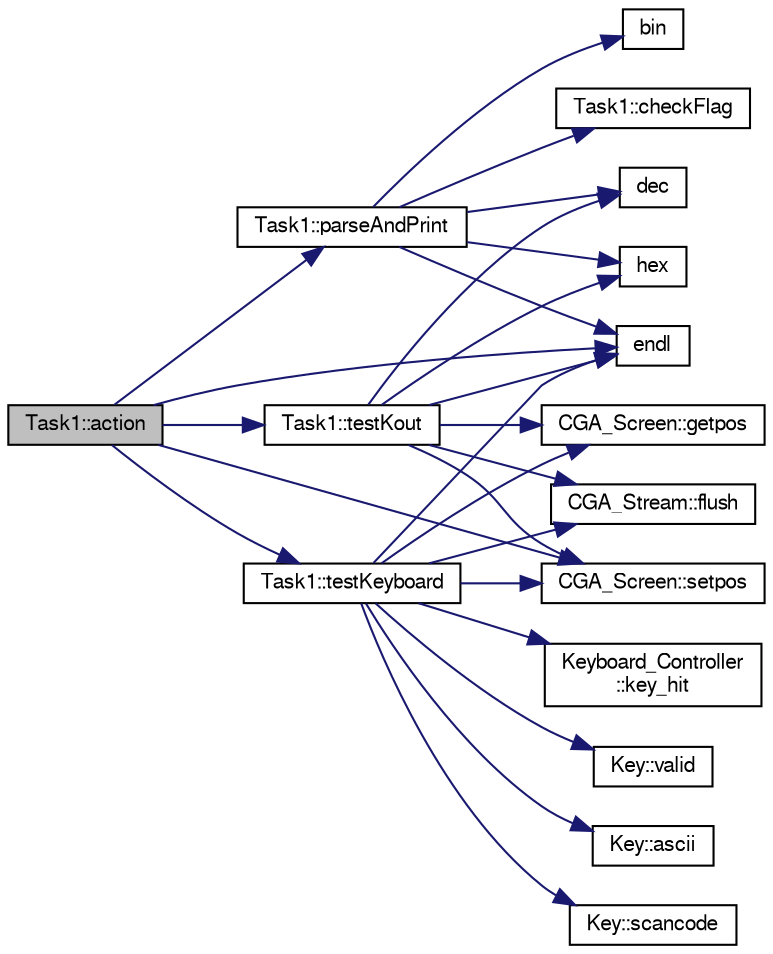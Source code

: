 digraph "Task1::action"
{
  bgcolor="transparent";
  edge [fontname="FreeSans",fontsize="10",labelfontname="FreeSans",labelfontsize="10"];
  node [fontname="FreeSans",fontsize="10",shape=record];
  rankdir="LR";
  Node1 [label="Task1::action",height=0.2,width=0.4,color="black", fillcolor="grey75", style="filled" fontcolor="black"];
  Node1 -> Node2 [color="midnightblue",fontsize="10",style="solid",fontname="FreeSans"];
  Node2 [label="CGA_Screen::setpos",height=0.2,width=0.4,color="black",URL="$classCGA__Screen.html#a346b7ccc05356f76e738a76a24510e33",tooltip="set the cursor position"];
  Node1 -> Node3 [color="midnightblue",fontsize="10",style="solid",fontname="FreeSans"];
  Node3 [label="endl",height=0.2,width=0.4,color="black",URL="$o__stream_8h.html#a28de23f7cab39bdb0f6a5dc3801b6c6d",tooltip="print buffer after adding a newline"];
  Node1 -> Node4 [color="midnightblue",fontsize="10",style="solid",fontname="FreeSans"];
  Node4 [label="Task1::testKout",height=0.2,width=0.4,color="black",URL="$classTask1.html#a48ca608ac9cdc03ab6614a4f61e2448e",tooltip="test the functionality of the Kout object"];
  Node4 -> Node3 [color="midnightblue",fontsize="10",style="solid",fontname="FreeSans"];
  Node4 -> Node5 [color="midnightblue",fontsize="10",style="solid",fontname="FreeSans"];
  Node5 [label="CGA_Screen::getpos",height=0.2,width=0.4,color="black",URL="$classCGA__Screen.html#a6f47426c0cf0662b6835d64e08cf929e",tooltip="get the cursor position"];
  Node4 -> Node6 [color="midnightblue",fontsize="10",style="solid",fontname="FreeSans"];
  Node6 [label="CGA_Stream::flush",height=0.2,width=0.4,color="black",URL="$classCGA__Stream.html#a73572f5377a28f09ee9dc3af7b5a65b9",tooltip="ausgeben des Inhaltes des internen Puffers"];
  Node4 -> Node2 [color="midnightblue",fontsize="10",style="solid",fontname="FreeSans"];
  Node4 -> Node7 [color="midnightblue",fontsize="10",style="solid",fontname="FreeSans"];
  Node7 [label="dec",height=0.2,width=0.4,color="black",URL="$o__stream_8h.html#a143762d59413d6d7cae38fb25104c5c4",tooltip="switch basis of o_stream to decimal"];
  Node4 -> Node8 [color="midnightblue",fontsize="10",style="solid",fontname="FreeSans"];
  Node8 [label="hex",height=0.2,width=0.4,color="black",URL="$o__stream_8h.html#ac9bf4a3a6b7a2f0105d73ce270f5e69d",tooltip="switch basis of o_stream to hexadecimal"];
  Node1 -> Node9 [color="midnightblue",fontsize="10",style="solid",fontname="FreeSans"];
  Node9 [label="Task1::parseAndPrint",height=0.2,width=0.4,color="black",URL="$classTask1.html#af4e3f3b3085e350a5e939da4dba2738d",tooltip="parse and print the multiboot information"];
  Node9 -> Node3 [color="midnightblue",fontsize="10",style="solid",fontname="FreeSans"];
  Node9 -> Node10 [color="midnightblue",fontsize="10",style="solid",fontname="FreeSans"];
  Node10 [label="bin",height=0.2,width=0.4,color="black",URL="$o__stream_8h.html#a53efad1d7227486b7c2208929d9b4390",tooltip="switch basis of o_stream to binary"];
  Node9 -> Node7 [color="midnightblue",fontsize="10",style="solid",fontname="FreeSans"];
  Node9 -> Node11 [color="midnightblue",fontsize="10",style="solid",fontname="FreeSans"];
  Node11 [label="Task1::checkFlag",height=0.2,width=0.4,color="black",URL="$classTask1.html#a33f61914bf73c0cb7d159db1152dfe29",tooltip="check the multiboot infromation struct for provided information"];
  Node9 -> Node8 [color="midnightblue",fontsize="10",style="solid",fontname="FreeSans"];
  Node1 -> Node12 [color="midnightblue",fontsize="10",style="solid",fontname="FreeSans"];
  Node12 [label="Task1::testKeyboard",height=0.2,width=0.4,color="black",URL="$classTask1.html#a587ce3fad20f9ec4ec88beefd08db49e",tooltip="test the functionality of the Keyboard_Controller object"];
  Node12 -> Node3 [color="midnightblue",fontsize="10",style="solid",fontname="FreeSans"];
  Node12 -> Node6 [color="midnightblue",fontsize="10",style="solid",fontname="FreeSans"];
  Node12 -> Node5 [color="midnightblue",fontsize="10",style="solid",fontname="FreeSans"];
  Node12 -> Node13 [color="midnightblue",fontsize="10",style="solid",fontname="FreeSans"];
  Node13 [label="Keyboard_Controller\l::key_hit",height=0.2,width=0.4,color="black",URL="$classKeyboard__Controller.html#a78cf6859d88097a0f2b6945fc86c1d21",tooltip="get the last pressed key"];
  Node12 -> Node14 [color="midnightblue",fontsize="10",style="solid",fontname="FreeSans"];
  Node14 [label="Key::valid",height=0.2,width=0.4,color="black",URL="$classKey.html#a4292f24b142a697e610fb7780a0dc9d5",tooltip="test for validity."];
  Node12 -> Node2 [color="midnightblue",fontsize="10",style="solid",fontname="FreeSans"];
  Node12 -> Node15 [color="midnightblue",fontsize="10",style="solid",fontname="FreeSans"];
  Node15 [label="Key::ascii",height=0.2,width=0.4,color="black",URL="$classKey.html#abb65ed9de2b4a8c24f557416b484df34",tooltip="set ascii value"];
  Node12 -> Node16 [color="midnightblue",fontsize="10",style="solid",fontname="FreeSans"];
  Node16 [label="Key::scancode",height=0.2,width=0.4,color="black",URL="$classKey.html#ae67075af1a5c0a7f585e8e61fc8515f8",tooltip="set scancode value"];
}

